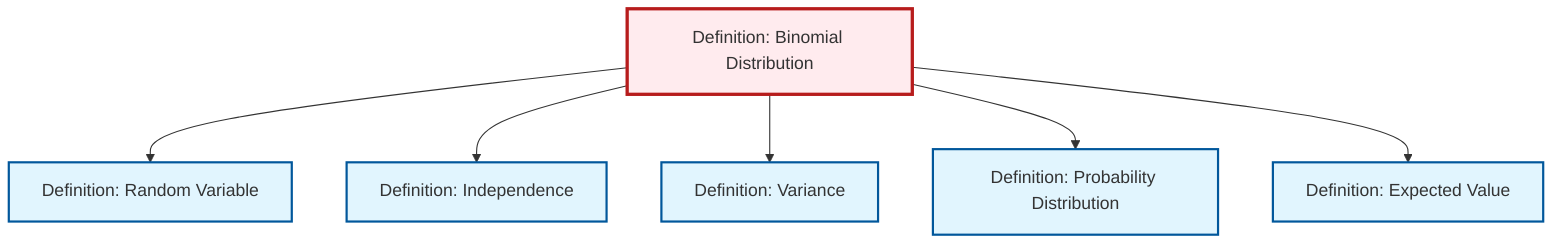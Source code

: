 graph TD
    classDef definition fill:#e1f5fe,stroke:#01579b,stroke-width:2px
    classDef theorem fill:#f3e5f5,stroke:#4a148c,stroke-width:2px
    classDef axiom fill:#fff3e0,stroke:#e65100,stroke-width:2px
    classDef example fill:#e8f5e9,stroke:#1b5e20,stroke-width:2px
    classDef current fill:#ffebee,stroke:#b71c1c,stroke-width:3px
    def-random-variable["Definition: Random Variable"]:::definition
    def-expectation["Definition: Expected Value"]:::definition
    def-independence["Definition: Independence"]:::definition
    def-variance["Definition: Variance"]:::definition
    def-binomial-distribution["Definition: Binomial Distribution"]:::definition
    def-probability-distribution["Definition: Probability Distribution"]:::definition
    def-binomial-distribution --> def-random-variable
    def-binomial-distribution --> def-independence
    def-binomial-distribution --> def-variance
    def-binomial-distribution --> def-probability-distribution
    def-binomial-distribution --> def-expectation
    class def-binomial-distribution current